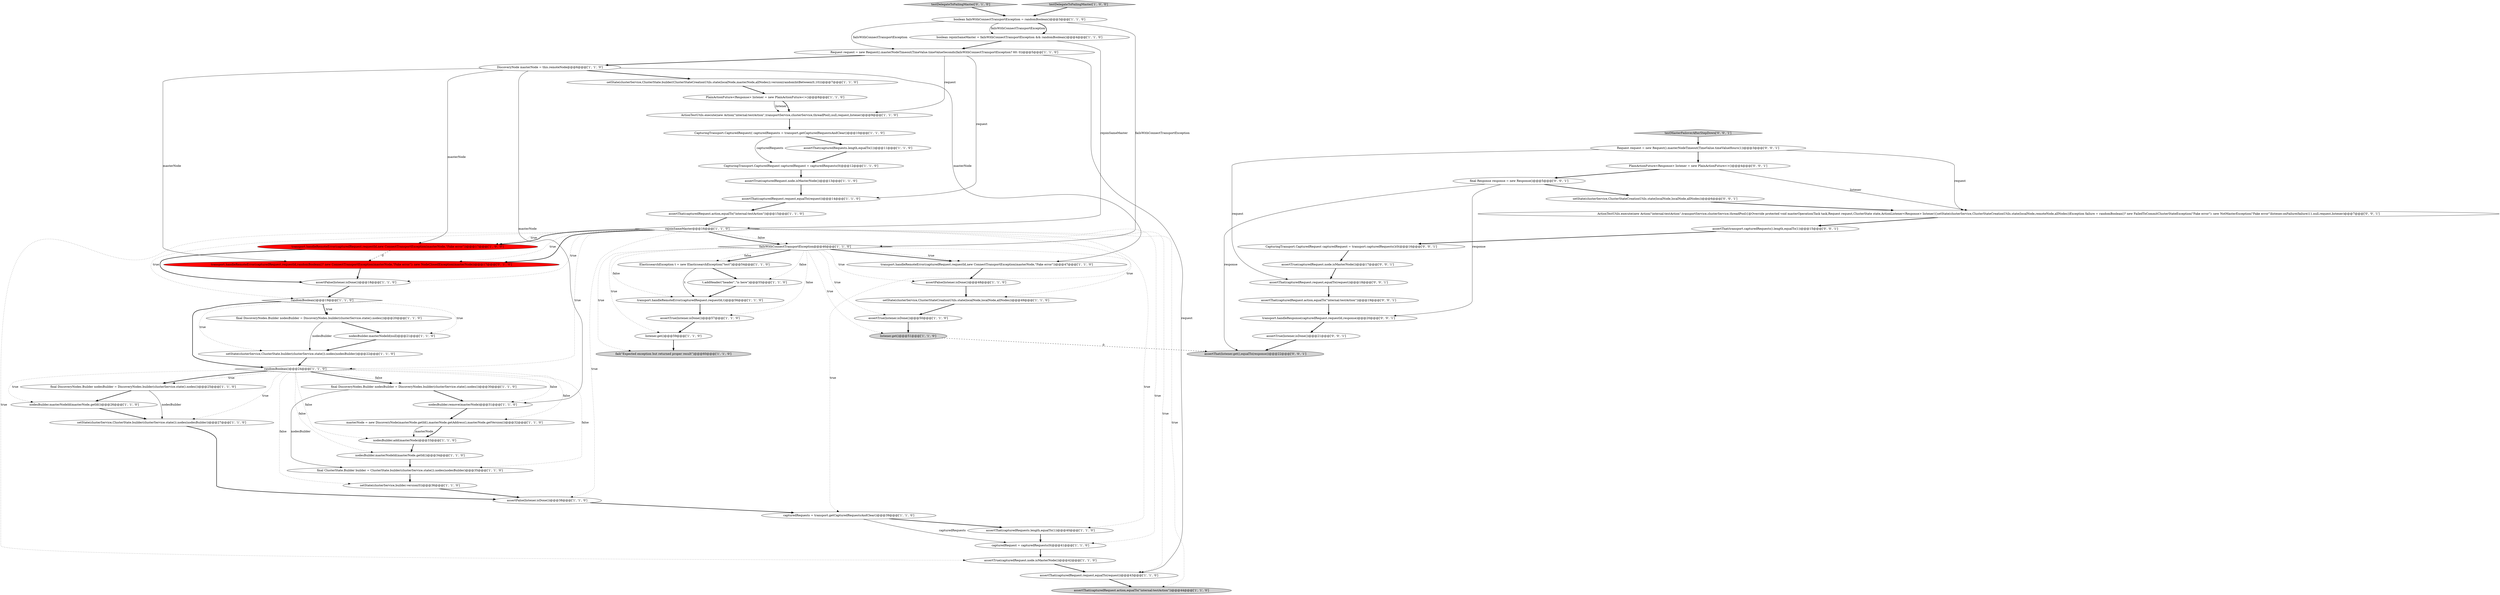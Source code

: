 digraph {
50 [style = filled, label = "assertThat(capturedRequests.length,equalTo(1))@@@40@@@['1', '1', '0']", fillcolor = white, shape = ellipse image = "AAA0AAABBB1BBB"];
35 [style = filled, label = "assertFalse(listener.isDone())@@@48@@@['1', '1', '0']", fillcolor = white, shape = ellipse image = "AAA0AAABBB1BBB"];
44 [style = filled, label = "assertThat(capturedRequest.action,equalTo(\"internal:testAction\"))@@@15@@@['1', '1', '0']", fillcolor = white, shape = ellipse image = "AAA0AAABBB1BBB"];
63 [style = filled, label = "ActionTestUtils.execute(new Action(\"internal:testAction\",transportService,clusterService,threadPool){@Override protected void masterOperation(Task task,Request request,ClusterState state,ActionListener<Response> listener){setState(clusterService,ClusterStateCreationUtils.state(localNode,remoteNode,allNodes))Exception failure = randomBoolean()? new FailedToCommitClusterStateException(\"Fake error\"): new NotMasterException(\"Fake error\")listener.onFailure(failure)}},null,request,listener)@@@7@@@['0', '0', '1']", fillcolor = white, shape = ellipse image = "AAA0AAABBB3BBB"];
46 [style = filled, label = "nodesBuilder.masterNodeId(null)@@@21@@@['1', '1', '0']", fillcolor = white, shape = ellipse image = "AAA0AAABBB1BBB"];
7 [style = filled, label = "assertFalse(listener.isDone())@@@18@@@['1', '1', '0']", fillcolor = white, shape = ellipse image = "AAA0AAABBB1BBB"];
52 [style = filled, label = "testDelegateToFailingMaster['0', '1', '0']", fillcolor = lightgray, shape = diamond image = "AAA0AAABBB2BBB"];
16 [style = filled, label = "randomBoolean()@@@24@@@['1', '1', '0']", fillcolor = white, shape = diamond image = "AAA0AAABBB1BBB"];
25 [style = filled, label = "DiscoveryNode masterNode = this.remoteNode@@@6@@@['1', '1', '0']", fillcolor = white, shape = ellipse image = "AAA0AAABBB1BBB"];
49 [style = filled, label = "fail(\"Expected exception but returned proper result\")@@@60@@@['1', '1', '0']", fillcolor = lightgray, shape = ellipse image = "AAA0AAABBB1BBB"];
32 [style = filled, label = "assertFalse(listener.isDone())@@@38@@@['1', '1', '0']", fillcolor = white, shape = ellipse image = "AAA0AAABBB1BBB"];
37 [style = filled, label = "Request request = new Request().masterNodeTimeout(TimeValue.timeValueSeconds(failsWithConnectTransportException? 60: 0))@@@5@@@['1', '1', '0']", fillcolor = white, shape = ellipse image = "AAA0AAABBB1BBB"];
4 [style = filled, label = "assertThat(capturedRequest.action,equalTo(\"internal:testAction\"))@@@44@@@['1', '1', '0']", fillcolor = lightgray, shape = ellipse image = "AAA0AAABBB1BBB"];
8 [style = filled, label = "assertTrue(listener.isDone())@@@57@@@['1', '1', '0']", fillcolor = white, shape = ellipse image = "AAA0AAABBB1BBB"];
58 [style = filled, label = "assertThat(listener.get(),equalTo(response))@@@22@@@['0', '0', '1']", fillcolor = lightgray, shape = ellipse image = "AAA0AAABBB3BBB"];
14 [style = filled, label = "setState(clusterService,ClusterState.builder(clusterService.state()).nodes(nodesBuilder))@@@27@@@['1', '1', '0']", fillcolor = white, shape = ellipse image = "AAA0AAABBB1BBB"];
20 [style = filled, label = "ElasticsearchException t = new ElasticsearchException(\"test\")@@@54@@@['1', '1', '0']", fillcolor = white, shape = ellipse image = "AAA0AAABBB1BBB"];
0 [style = filled, label = "listener.get()@@@59@@@['1', '1', '0']", fillcolor = white, shape = ellipse image = "AAA0AAABBB1BBB"];
28 [style = filled, label = "assertTrue(capturedRequest.node.isMasterNode())@@@13@@@['1', '1', '0']", fillcolor = white, shape = ellipse image = "AAA0AAABBB1BBB"];
39 [style = filled, label = "listener.get()@@@51@@@['1', '1', '0']", fillcolor = lightgray, shape = ellipse image = "AAA0AAABBB1BBB"];
21 [style = filled, label = "boolean failsWithConnectTransportException = randomBoolean()@@@3@@@['1', '1', '0']", fillcolor = white, shape = ellipse image = "AAA0AAABBB1BBB"];
48 [style = filled, label = "assertTrue(listener.isDone())@@@50@@@['1', '1', '0']", fillcolor = white, shape = ellipse image = "AAA0AAABBB1BBB"];
23 [style = filled, label = "nodesBuilder.remove(masterNode)@@@31@@@['1', '1', '0']", fillcolor = white, shape = ellipse image = "AAA0AAABBB1BBB"];
30 [style = filled, label = "setState(clusterService,builder.version(0))@@@36@@@['1', '1', '0']", fillcolor = white, shape = ellipse image = "AAA0AAABBB1BBB"];
2 [style = filled, label = "masterNode = new DiscoveryNode(masterNode.getId(),masterNode.getAddress(),masterNode.getVersion())@@@32@@@['1', '1', '0']", fillcolor = white, shape = ellipse image = "AAA0AAABBB1BBB"];
54 [style = filled, label = "CapturingTransport.CapturedRequest capturedRequest = transport.capturedRequests()(0(@@@16@@@['0', '0', '1']", fillcolor = white, shape = ellipse image = "AAA0AAABBB3BBB"];
59 [style = filled, label = "testMasterFailoverAfterStepDown['0', '0', '1']", fillcolor = lightgray, shape = diamond image = "AAA0AAABBB3BBB"];
43 [style = filled, label = "transport.handleRemoteError(capturedRequest.requestId,t)@@@56@@@['1', '1', '0']", fillcolor = white, shape = ellipse image = "AAA0AAABBB1BBB"];
60 [style = filled, label = "setState(clusterService,ClusterStateCreationUtils.state(localNode,localNode,allNodes))@@@6@@@['0', '0', '1']", fillcolor = white, shape = ellipse image = "AAA0AAABBB3BBB"];
55 [style = filled, label = "transport.handleResponse(capturedRequest.requestId,response)@@@20@@@['0', '0', '1']", fillcolor = white, shape = ellipse image = "AAA0AAABBB3BBB"];
9 [style = filled, label = "CapturingTransport.CapturedRequest capturedRequest = capturedRequests(0(@@@12@@@['1', '1', '0']", fillcolor = white, shape = ellipse image = "AAA0AAABBB1BBB"];
5 [style = filled, label = "CapturingTransport.CapturedRequest(( capturedRequests = transport.getCapturedRequestsAndClear()@@@10@@@['1', '1', '0']", fillcolor = white, shape = ellipse image = "AAA0AAABBB1BBB"];
27 [style = filled, label = "setState(clusterService,ClusterState.builder(ClusterStateCreationUtils.state(localNode,masterNode,allNodes)).version(randomIntBetween(0,10)))@@@7@@@['1', '1', '0']", fillcolor = white, shape = ellipse image = "AAA0AAABBB1BBB"];
51 [style = filled, label = "transport.handleRemoteError(capturedRequest.requestId,randomBoolean()? new ConnectTransportException(masterNode,\"Fake error\"): new NodeClosedException(masterNode))@@@17@@@['0', '1', '0']", fillcolor = red, shape = ellipse image = "AAA1AAABBB2BBB"];
24 [style = filled, label = "capturedRequests = transport.getCapturedRequestsAndClear()@@@39@@@['1', '1', '0']", fillcolor = white, shape = ellipse image = "AAA0AAABBB1BBB"];
22 [style = filled, label = "ActionTestUtils.execute(new Action(\"internal:testAction\",transportService,clusterService,threadPool),null,request,listener)@@@9@@@['1', '1', '0']", fillcolor = white, shape = ellipse image = "AAA0AAABBB1BBB"];
64 [style = filled, label = "Request request = new Request().masterNodeTimeout(TimeValue.timeValueHours(1))@@@3@@@['0', '0', '1']", fillcolor = white, shape = ellipse image = "AAA0AAABBB3BBB"];
61 [style = filled, label = "assertTrue(capturedRequest.node.isMasterNode())@@@17@@@['0', '0', '1']", fillcolor = white, shape = ellipse image = "AAA0AAABBB3BBB"];
34 [style = filled, label = "t.addHeader(\"header\",\"is here\")@@@55@@@['1', '1', '0']", fillcolor = white, shape = ellipse image = "AAA0AAABBB1BBB"];
11 [style = filled, label = "assertThat(capturedRequest.request,equalTo(request))@@@14@@@['1', '1', '0']", fillcolor = white, shape = ellipse image = "AAA0AAABBB1BBB"];
17 [style = filled, label = "final DiscoveryNodes.Builder nodesBuilder = DiscoveryNodes.builder(clusterService.state().nodes())@@@25@@@['1', '1', '0']", fillcolor = white, shape = ellipse image = "AAA0AAABBB1BBB"];
40 [style = filled, label = "transport.handleRemoteError(capturedRequest.requestId,new ConnectTransportException(masterNode,\"Fake error\"))@@@17@@@['1', '0', '0']", fillcolor = red, shape = ellipse image = "AAA1AAABBB1BBB"];
10 [style = filled, label = "nodesBuilder.add(masterNode)@@@33@@@['1', '1', '0']", fillcolor = white, shape = ellipse image = "AAA0AAABBB1BBB"];
29 [style = filled, label = "boolean rejoinSameMaster = failsWithConnectTransportException && randomBoolean()@@@4@@@['1', '1', '0']", fillcolor = white, shape = ellipse image = "AAA0AAABBB1BBB"];
38 [style = filled, label = "testDelegateToFailingMaster['1', '0', '0']", fillcolor = lightgray, shape = diamond image = "AAA0AAABBB1BBB"];
53 [style = filled, label = "assertThat(capturedRequest.request,equalTo(request))@@@18@@@['0', '0', '1']", fillcolor = white, shape = ellipse image = "AAA0AAABBB3BBB"];
42 [style = filled, label = "assertThat(capturedRequest.request,equalTo(request))@@@43@@@['1', '1', '0']", fillcolor = white, shape = ellipse image = "AAA0AAABBB1BBB"];
26 [style = filled, label = "transport.handleRemoteError(capturedRequest.requestId,new ConnectTransportException(masterNode,\"Fake error\"))@@@47@@@['1', '1', '0']", fillcolor = white, shape = ellipse image = "AAA0AAABBB1BBB"];
18 [style = filled, label = "final DiscoveryNodes.Builder nodesBuilder = DiscoveryNodes.builder(clusterService.state().nodes())@@@20@@@['1', '1', '0']", fillcolor = white, shape = ellipse image = "AAA0AAABBB1BBB"];
62 [style = filled, label = "assertTrue(listener.isDone())@@@21@@@['0', '0', '1']", fillcolor = white, shape = ellipse image = "AAA0AAABBB3BBB"];
31 [style = filled, label = "assertTrue(capturedRequest.node.isMasterNode())@@@42@@@['1', '1', '0']", fillcolor = white, shape = ellipse image = "AAA0AAABBB1BBB"];
47 [style = filled, label = "final ClusterState.Builder builder = ClusterState.builder(clusterService.state()).nodes(nodesBuilder)@@@35@@@['1', '1', '0']", fillcolor = white, shape = ellipse image = "AAA0AAABBB1BBB"];
57 [style = filled, label = "assertThat(transport.capturedRequests().length,equalTo(1))@@@15@@@['0', '0', '1']", fillcolor = white, shape = ellipse image = "AAA0AAABBB3BBB"];
3 [style = filled, label = "capturedRequest = capturedRequests(0(@@@41@@@['1', '1', '0']", fillcolor = white, shape = ellipse image = "AAA0AAABBB1BBB"];
33 [style = filled, label = "nodesBuilder.masterNodeId(masterNode.getId())@@@34@@@['1', '1', '0']", fillcolor = white, shape = ellipse image = "AAA0AAABBB1BBB"];
45 [style = filled, label = "rejoinSameMaster@@@16@@@['1', '1', '0']", fillcolor = white, shape = diamond image = "AAA0AAABBB1BBB"];
65 [style = filled, label = "assertThat(capturedRequest.action,equalTo(\"internal:testAction\"))@@@19@@@['0', '0', '1']", fillcolor = white, shape = ellipse image = "AAA0AAABBB3BBB"];
12 [style = filled, label = "assertThat(capturedRequests.length,equalTo(1))@@@11@@@['1', '1', '0']", fillcolor = white, shape = ellipse image = "AAA0AAABBB1BBB"];
19 [style = filled, label = "failsWithConnectTransportException@@@46@@@['1', '1', '0']", fillcolor = white, shape = diamond image = "AAA0AAABBB1BBB"];
36 [style = filled, label = "setState(clusterService,ClusterState.builder(clusterService.state()).nodes(nodesBuilder))@@@22@@@['1', '1', '0']", fillcolor = white, shape = ellipse image = "AAA0AAABBB1BBB"];
56 [style = filled, label = "final Response response = new Response()@@@5@@@['0', '0', '1']", fillcolor = white, shape = ellipse image = "AAA0AAABBB3BBB"];
66 [style = filled, label = "PlainActionFuture<Response> listener = new PlainActionFuture<>()@@@4@@@['0', '0', '1']", fillcolor = white, shape = ellipse image = "AAA0AAABBB3BBB"];
41 [style = filled, label = "final DiscoveryNodes.Builder nodesBuilder = DiscoveryNodes.builder(clusterService.state().nodes())@@@30@@@['1', '1', '0']", fillcolor = white, shape = ellipse image = "AAA0AAABBB1BBB"];
13 [style = filled, label = "randomBoolean()@@@19@@@['1', '1', '0']", fillcolor = white, shape = diamond image = "AAA0AAABBB1BBB"];
6 [style = filled, label = "setState(clusterService,ClusterStateCreationUtils.state(localNode,localNode,allNodes))@@@49@@@['1', '1', '0']", fillcolor = white, shape = ellipse image = "AAA0AAABBB1BBB"];
1 [style = filled, label = "nodesBuilder.masterNodeId(masterNode.getId())@@@26@@@['1', '1', '0']", fillcolor = white, shape = ellipse image = "AAA0AAABBB1BBB"];
15 [style = filled, label = "PlainActionFuture<Response> listener = new PlainActionFuture<>()@@@8@@@['1', '1', '0']", fillcolor = white, shape = ellipse image = "AAA0AAABBB1BBB"];
55->62 [style = bold, label=""];
16->17 [style = dotted, label="true"];
45->4 [style = dotted, label="true"];
16->23 [style = dotted, label="false"];
45->7 [style = dotted, label="true"];
12->9 [style = bold, label=""];
15->22 [style = solid, label="listener"];
27->15 [style = bold, label=""];
48->39 [style = bold, label=""];
16->41 [style = bold, label=""];
8->0 [style = bold, label=""];
45->40 [style = dotted, label="true"];
24->3 [style = solid, label="capturedRequests"];
25->23 [style = solid, label="masterNode"];
53->65 [style = bold, label=""];
25->40 [style = solid, label="masterNode"];
21->19 [style = solid, label="failsWithConnectTransportException"];
66->63 [style = solid, label="listener"];
26->35 [style = bold, label=""];
43->8 [style = bold, label=""];
51->7 [style = bold, label=""];
60->63 [style = bold, label=""];
45->42 [style = dotted, label="true"];
18->46 [style = bold, label=""];
52->21 [style = bold, label=""];
21->37 [style = solid, label="failsWithConnectTransportException"];
19->35 [style = dotted, label="true"];
45->32 [style = dotted, label="true"];
57->54 [style = bold, label=""];
16->10 [style = dotted, label="false"];
45->3 [style = dotted, label="true"];
59->64 [style = bold, label=""];
19->20 [style = dotted, label="false"];
13->36 [style = dotted, label="true"];
20->34 [style = bold, label=""];
11->44 [style = bold, label=""];
19->20 [style = bold, label=""];
40->51 [style = dashed, label="0"];
50->3 [style = bold, label=""];
46->36 [style = bold, label=""];
56->58 [style = solid, label="response"];
16->17 [style = bold, label=""];
22->5 [style = bold, label=""];
13->16 [style = bold, label=""];
45->50 [style = dotted, label="true"];
16->30 [style = dotted, label="false"];
25->27 [style = bold, label=""];
21->29 [style = solid, label="failsWithConnectTransportException"];
21->29 [style = bold, label=""];
13->46 [style = dotted, label="true"];
33->47 [style = bold, label=""];
16->1 [style = dotted, label="true"];
41->47 [style = solid, label="nodesBuilder"];
19->0 [style = dotted, label="true"];
19->26 [style = bold, label=""];
16->14 [style = dotted, label="true"];
16->33 [style = dotted, label="false"];
64->66 [style = bold, label=""];
36->16 [style = bold, label=""];
16->41 [style = dotted, label="false"];
65->55 [style = bold, label=""];
5->9 [style = solid, label="capturedRequests"];
39->58 [style = dashed, label="0"];
45->24 [style = dotted, label="true"];
54->61 [style = bold, label=""];
44->45 [style = bold, label=""];
13->18 [style = bold, label=""];
6->48 [style = bold, label=""];
19->26 [style = dotted, label="true"];
45->31 [style = dotted, label="true"];
13->18 [style = dotted, label="true"];
17->1 [style = bold, label=""];
45->51 [style = bold, label=""];
56->60 [style = bold, label=""];
37->25 [style = bold, label=""];
63->57 [style = bold, label=""];
25->51 [style = solid, label="masterNode"];
30->32 [style = bold, label=""];
29->37 [style = bold, label=""];
2->10 [style = bold, label=""];
16->2 [style = dotted, label="false"];
19->34 [style = dotted, label="false"];
15->22 [style = bold, label=""];
16->47 [style = dotted, label="false"];
9->28 [style = bold, label=""];
19->8 [style = dotted, label="false"];
42->4 [style = bold, label=""];
45->13 [style = dotted, label="true"];
17->14 [style = solid, label="nodesBuilder"];
31->42 [style = bold, label=""];
19->43 [style = dotted, label="false"];
0->49 [style = bold, label=""];
45->51 [style = dotted, label="true"];
10->33 [style = bold, label=""];
19->39 [style = dotted, label="true"];
23->2 [style = bold, label=""];
14->32 [style = bold, label=""];
34->43 [style = bold, label=""];
24->50 [style = bold, label=""];
45->40 [style = bold, label=""];
7->13 [style = bold, label=""];
37->22 [style = solid, label="request"];
19->48 [style = dotted, label="true"];
18->36 [style = solid, label="nodesBuilder"];
35->6 [style = bold, label=""];
20->43 [style = solid, label="t"];
64->63 [style = solid, label="request"];
3->31 [style = bold, label=""];
28->11 [style = bold, label=""];
37->11 [style = solid, label="request"];
62->58 [style = bold, label=""];
56->55 [style = solid, label="response"];
19->49 [style = dotted, label="true"];
47->30 [style = bold, label=""];
64->53 [style = solid, label="request"];
2->10 [style = solid, label="masterNode"];
61->53 [style = bold, label=""];
40->7 [style = bold, label=""];
5->12 [style = bold, label=""];
45->19 [style = dotted, label="false"];
45->19 [style = bold, label=""];
45->16 [style = dotted, label="true"];
29->45 [style = solid, label="rejoinSameMaster"];
38->21 [style = bold, label=""];
1->14 [style = bold, label=""];
19->6 [style = dotted, label="true"];
37->42 [style = solid, label="request"];
41->23 [style = bold, label=""];
32->24 [style = bold, label=""];
66->56 [style = bold, label=""];
25->26 [style = solid, label="masterNode"];
}
